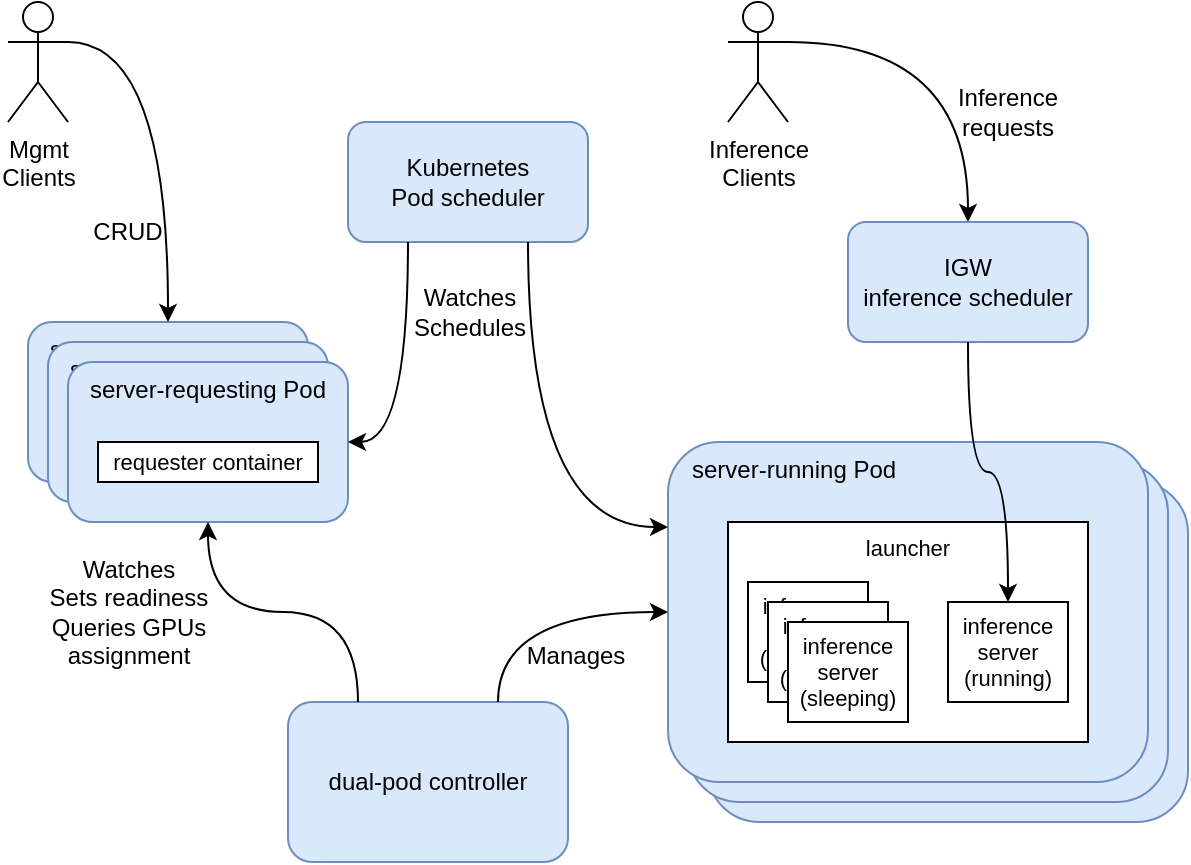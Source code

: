 <mxfile version="28.1.2">
  <diagram name="Page-1" id="BPAZQSihEwXNPvN9dn13">
    <mxGraphModel dx="898" dy="657" grid="1" gridSize="10" guides="1" tooltips="1" connect="1" arrows="1" fold="1" page="1" pageScale="1" pageWidth="650" pageHeight="450" math="0" shadow="0">
      <root>
        <mxCell id="0" />
        <mxCell id="1" parent="0" />
        <mxCell id="Bj9DGBUfnKGMBLP6oQSB-14" value="server-running Pod" style="rounded=1;whiteSpace=wrap;html=1;fontSize=12;verticalAlign=top;fillColor=#dae8fc;strokeColor=#6c8ebf;" parent="1" vertex="1">
          <mxGeometry x="380" y="250" width="240" height="170" as="geometry" />
        </mxCell>
        <mxCell id="Bj9DGBUfnKGMBLP6oQSB-13" value="server-running Pod" style="rounded=1;whiteSpace=wrap;html=1;fontSize=12;verticalAlign=top;fillColor=#dae8fc;strokeColor=#6c8ebf;" parent="1" vertex="1">
          <mxGeometry x="370" y="240" width="240" height="170" as="geometry" />
        </mxCell>
        <mxCell id="Bj9DGBUfnKGMBLP6oQSB-2" value="server-requesting Pod" style="rounded=1;whiteSpace=wrap;html=1;fontSize=12;verticalAlign=top;fillColor=#dae8fc;strokeColor=#6c8ebf;" parent="1" vertex="1">
          <mxGeometry x="40" y="170" width="140" height="80" as="geometry" />
        </mxCell>
        <mxCell id="Bj9DGBUfnKGMBLP6oQSB-4" value="server-requesting Pod" style="rounded=1;whiteSpace=wrap;html=1;fontSize=12;verticalAlign=top;fillColor=#dae8fc;strokeColor=#6c8ebf;" parent="1" vertex="1">
          <mxGeometry x="50" y="180" width="140" height="80" as="geometry" />
        </mxCell>
        <mxCell id="Bj9DGBUfnKGMBLP6oQSB-5" value="server-requesting Pod" style="rounded=1;whiteSpace=wrap;html=1;fontSize=12;verticalAlign=top;fillColor=#dae8fc;strokeColor=#6c8ebf;" parent="1" vertex="1">
          <mxGeometry x="60" y="190" width="140" height="80" as="geometry" />
        </mxCell>
        <mxCell id="Bj9DGBUfnKGMBLP6oQSB-3" value="requester container" style="rounded=0;whiteSpace=wrap;html=1;fontSize=11;" parent="1" vertex="1">
          <mxGeometry x="75" y="230" width="110" height="20" as="geometry" />
        </mxCell>
        <mxCell id="Bj9DGBUfnKGMBLP6oQSB-6" value="dual-pod controller" style="rounded=1;whiteSpace=wrap;html=1;fontSize=12;verticalAlign=middle;fillColor=#dae8fc;strokeColor=#6c8ebf;" parent="1" vertex="1">
          <mxGeometry x="170" y="360" width="140" height="80" as="geometry" />
        </mxCell>
        <mxCell id="Bj9DGBUfnKGMBLP6oQSB-7" value="&amp;nbsp; &amp;nbsp;server-running Pod" style="rounded=1;whiteSpace=wrap;html=1;fontSize=12;verticalAlign=top;fillColor=#dae8fc;strokeColor=#6c8ebf;align=left;" parent="1" vertex="1">
          <mxGeometry x="360" y="230" width="240" height="170" as="geometry" />
        </mxCell>
        <mxCell id="Bj9DGBUfnKGMBLP6oQSB-8" value="launcher" style="rounded=0;whiteSpace=wrap;html=1;fontSize=11;verticalAlign=top;" parent="1" vertex="1">
          <mxGeometry x="390" y="270" width="180" height="110" as="geometry" />
        </mxCell>
        <mxCell id="Bj9DGBUfnKGMBLP6oQSB-9" value="inference server (sleeping)" style="rounded=0;whiteSpace=wrap;html=1;fontSize=11;" parent="1" vertex="1">
          <mxGeometry x="400" y="300" width="60" height="50" as="geometry" />
        </mxCell>
        <mxCell id="Bj9DGBUfnKGMBLP6oQSB-10" value="inference server (sleeping)" style="rounded=0;whiteSpace=wrap;html=1;fontSize=11;" parent="1" vertex="1">
          <mxGeometry x="410" y="310" width="60" height="50" as="geometry" />
        </mxCell>
        <mxCell id="Bj9DGBUfnKGMBLP6oQSB-11" value="inference server (sleeping)" style="rounded=0;whiteSpace=wrap;html=1;fontSize=11;" parent="1" vertex="1">
          <mxGeometry x="420" y="320" width="60" height="50" as="geometry" />
        </mxCell>
        <mxCell id="Bj9DGBUfnKGMBLP6oQSB-12" value="inference server (running)" style="rounded=0;whiteSpace=wrap;html=1;fontSize=11;" parent="1" vertex="1">
          <mxGeometry x="500" y="310" width="60" height="50" as="geometry" />
        </mxCell>
        <mxCell id="Bj9DGBUfnKGMBLP6oQSB-22" style="edgeStyle=orthogonalEdgeStyle;rounded=0;orthogonalLoop=1;jettySize=auto;html=1;exitX=1;exitY=0.333;exitDx=0;exitDy=0;exitPerimeter=0;entryX=0.5;entryY=0;entryDx=0;entryDy=0;curved=1;" parent="1" source="Bj9DGBUfnKGMBLP6oQSB-15" target="Bj9DGBUfnKGMBLP6oQSB-2" edge="1">
          <mxGeometry relative="1" as="geometry" />
        </mxCell>
        <mxCell id="Bj9DGBUfnKGMBLP6oQSB-15" value="Mgmt&lt;div&gt;&lt;div&gt;Clients&lt;/div&gt;&lt;/div&gt;" style="shape=umlActor;verticalLabelPosition=bottom;verticalAlign=top;html=1;outlineConnect=0;" parent="1" vertex="1">
          <mxGeometry x="30" y="10" width="30" height="60" as="geometry" />
        </mxCell>
        <mxCell id="Bj9DGBUfnKGMBLP6oQSB-23" value="CRUD" style="text;html=1;align=center;verticalAlign=middle;whiteSpace=wrap;rounded=0;" parent="1" vertex="1">
          <mxGeometry x="60" y="110" width="60" height="30" as="geometry" />
        </mxCell>
        <mxCell id="Bj9DGBUfnKGMBLP6oQSB-24" style="edgeStyle=orthogonalEdgeStyle;rounded=0;orthogonalLoop=1;jettySize=auto;html=1;exitX=0.25;exitY=0;exitDx=0;exitDy=0;entryX=0.5;entryY=1;entryDx=0;entryDy=0;curved=1;" parent="1" source="Bj9DGBUfnKGMBLP6oQSB-6" target="Bj9DGBUfnKGMBLP6oQSB-5" edge="1">
          <mxGeometry relative="1" as="geometry">
            <mxPoint x="100" y="70" as="sourcePoint" />
            <mxPoint x="150" y="210" as="targetPoint" />
          </mxGeometry>
        </mxCell>
        <mxCell id="Bj9DGBUfnKGMBLP6oQSB-25" value="Watches&lt;div&gt;Sets readiness&lt;/div&gt;&lt;div&gt;Queries GPUs assignment&lt;/div&gt;" style="text;html=1;align=center;verticalAlign=middle;whiteSpace=wrap;rounded=0;" parent="1" vertex="1">
          <mxGeometry x="42.5" y="280" width="95" height="70" as="geometry" />
        </mxCell>
        <mxCell id="Bj9DGBUfnKGMBLP6oQSB-26" style="edgeStyle=orthogonalEdgeStyle;rounded=0;orthogonalLoop=1;jettySize=auto;html=1;exitX=0.75;exitY=0;exitDx=0;exitDy=0;entryX=0;entryY=0.5;entryDx=0;entryDy=0;curved=1;" parent="1" source="Bj9DGBUfnKGMBLP6oQSB-6" target="Bj9DGBUfnKGMBLP6oQSB-7" edge="1">
          <mxGeometry relative="1" as="geometry">
            <mxPoint x="190" y="400" as="sourcePoint" />
            <mxPoint x="150" y="310" as="targetPoint" />
          </mxGeometry>
        </mxCell>
        <mxCell id="Bj9DGBUfnKGMBLP6oQSB-28" value="Manages" style="text;html=1;align=center;verticalAlign=middle;whiteSpace=wrap;rounded=0;" parent="1" vertex="1">
          <mxGeometry x="284" y="322" width="60" height="30" as="geometry" />
        </mxCell>
        <mxCell id="Bj9DGBUfnKGMBLP6oQSB-32" value="Inference&lt;br&gt;&lt;div&gt;&lt;div&gt;Clients&lt;/div&gt;&lt;/div&gt;" style="shape=umlActor;verticalLabelPosition=bottom;verticalAlign=top;html=1;outlineConnect=0;" parent="1" vertex="1">
          <mxGeometry x="390" y="10" width="30" height="60" as="geometry" />
        </mxCell>
        <mxCell id="Bj9DGBUfnKGMBLP6oQSB-34" style="edgeStyle=orthogonalEdgeStyle;rounded=0;orthogonalLoop=1;jettySize=auto;html=1;exitX=1;exitY=0.333;exitDx=0;exitDy=0;entryX=0.5;entryY=0;entryDx=0;entryDy=0;curved=1;exitPerimeter=0;" parent="1" source="Bj9DGBUfnKGMBLP6oQSB-32" target="KgqdiZ_tydmitlHOMPH3-6" edge="1">
          <mxGeometry relative="1" as="geometry">
            <mxPoint x="540" y="210" as="sourcePoint" />
            <mxPoint x="830" y="90" as="targetPoint" />
          </mxGeometry>
        </mxCell>
        <mxCell id="Bj9DGBUfnKGMBLP6oQSB-35" value="Inference requests" style="text;html=1;align=center;verticalAlign=middle;whiteSpace=wrap;rounded=0;" parent="1" vertex="1">
          <mxGeometry x="500" y="50" width="60" height="30" as="geometry" />
        </mxCell>
        <mxCell id="KgqdiZ_tydmitlHOMPH3-1" value="Kubernetes&lt;div&gt;Pod scheduler&lt;/div&gt;" style="rounded=1;whiteSpace=wrap;html=1;fontSize=12;verticalAlign=middle;fillColor=#dae8fc;strokeColor=#6c8ebf;" vertex="1" parent="1">
          <mxGeometry x="200" y="70" width="120" height="60" as="geometry" />
        </mxCell>
        <mxCell id="KgqdiZ_tydmitlHOMPH3-2" style="edgeStyle=orthogonalEdgeStyle;rounded=0;orthogonalLoop=1;jettySize=auto;html=1;exitX=0.25;exitY=1;exitDx=0;exitDy=0;entryX=1;entryY=0.5;entryDx=0;entryDy=0;curved=1;startArrow=none;startFill=0;" edge="1" parent="1" source="KgqdiZ_tydmitlHOMPH3-1" target="Bj9DGBUfnKGMBLP6oQSB-5">
          <mxGeometry relative="1" as="geometry">
            <mxPoint x="250" y="335" as="sourcePoint" />
            <mxPoint x="335" y="210" as="targetPoint" />
          </mxGeometry>
        </mxCell>
        <mxCell id="KgqdiZ_tydmitlHOMPH3-3" style="edgeStyle=orthogonalEdgeStyle;rounded=0;orthogonalLoop=1;jettySize=auto;html=1;exitX=0.75;exitY=1;exitDx=0;exitDy=0;entryX=0;entryY=0.25;entryDx=0;entryDy=0;curved=1;startArrow=none;startFill=0;" edge="1" parent="1" source="KgqdiZ_tydmitlHOMPH3-1" target="Bj9DGBUfnKGMBLP6oQSB-7">
          <mxGeometry relative="1" as="geometry">
            <mxPoint x="290" y="160" as="sourcePoint" />
            <mxPoint x="260" y="260" as="targetPoint" />
          </mxGeometry>
        </mxCell>
        <mxCell id="KgqdiZ_tydmitlHOMPH3-4" value="Watches&lt;div&gt;Schedules&lt;/div&gt;" style="text;html=1;align=center;verticalAlign=middle;whiteSpace=wrap;rounded=0;" vertex="1" parent="1">
          <mxGeometry x="231" y="150" width="60" height="30" as="geometry" />
        </mxCell>
        <mxCell id="KgqdiZ_tydmitlHOMPH3-6" value="IGW&lt;div&gt;inference scheduler&lt;/div&gt;" style="rounded=1;whiteSpace=wrap;html=1;fontSize=12;verticalAlign=middle;fillColor=#dae8fc;strokeColor=#6c8ebf;" vertex="1" parent="1">
          <mxGeometry x="450" y="120" width="120" height="60" as="geometry" />
        </mxCell>
        <mxCell id="KgqdiZ_tydmitlHOMPH3-8" style="edgeStyle=orthogonalEdgeStyle;rounded=0;orthogonalLoop=1;jettySize=auto;html=1;exitX=0.5;exitY=1;exitDx=0;exitDy=0;entryX=0.5;entryY=0;entryDx=0;entryDy=0;curved=1;" edge="1" parent="1" source="KgqdiZ_tydmitlHOMPH3-6" target="Bj9DGBUfnKGMBLP6oQSB-12">
          <mxGeometry relative="1" as="geometry">
            <mxPoint x="520" y="200" as="sourcePoint" />
            <mxPoint x="610" y="290" as="targetPoint" />
          </mxGeometry>
        </mxCell>
      </root>
    </mxGraphModel>
  </diagram>
</mxfile>
